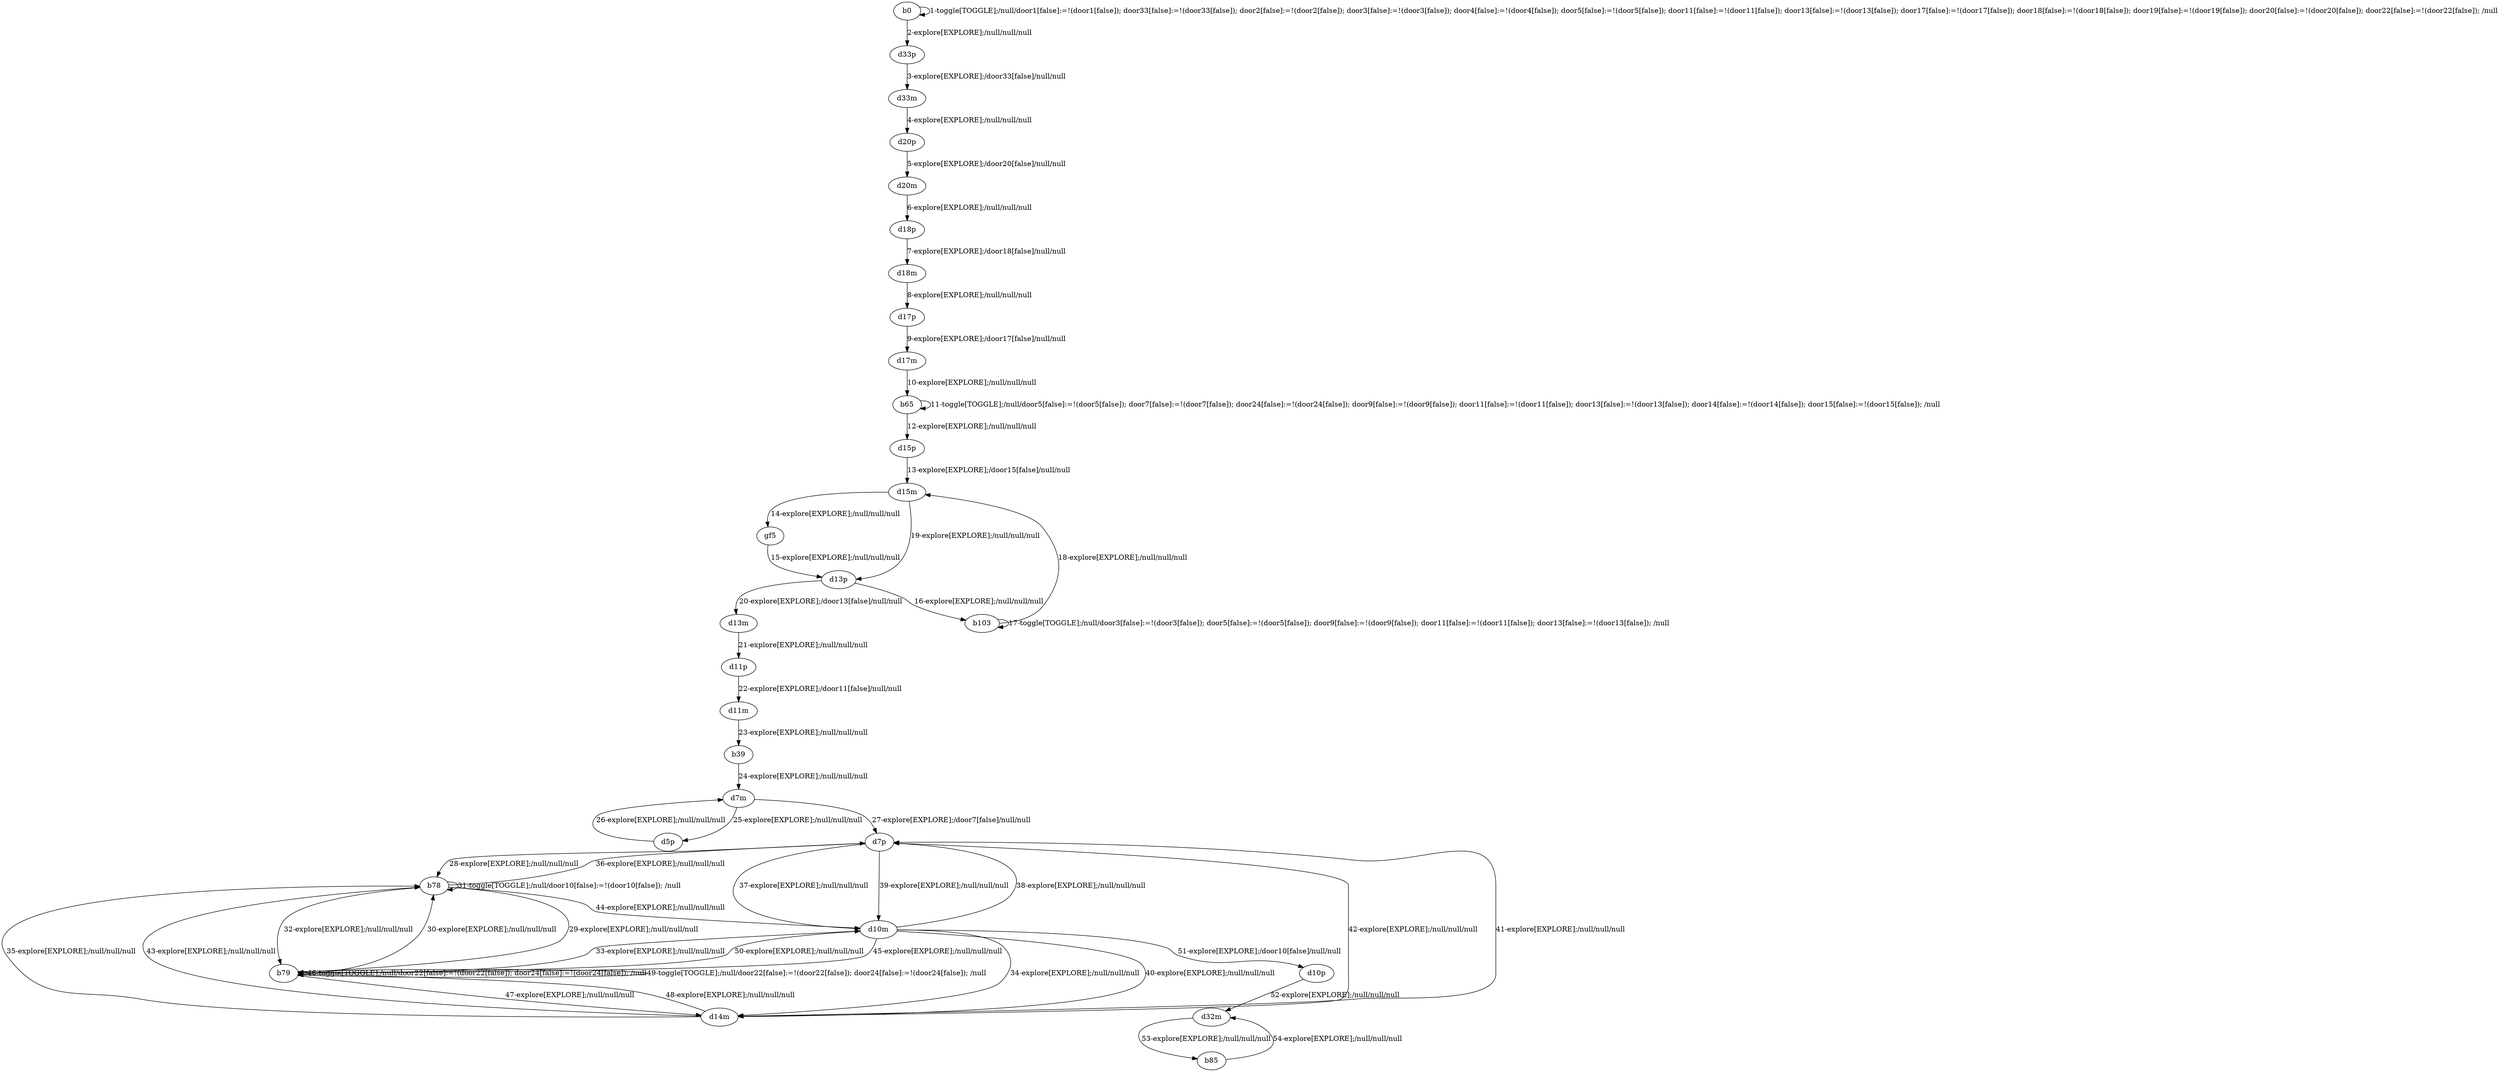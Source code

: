 # Total number of goals covered by this test: 2
# d14m --> d7p
# b79 --> d14m

digraph g {
"b0" -> "b0" [label = "1-toggle[TOGGLE];/null/door1[false]:=!(door1[false]); door33[false]:=!(door33[false]); door2[false]:=!(door2[false]); door3[false]:=!(door3[false]); door4[false]:=!(door4[false]); door5[false]:=!(door5[false]); door11[false]:=!(door11[false]); door13[false]:=!(door13[false]); door17[false]:=!(door17[false]); door18[false]:=!(door18[false]); door19[false]:=!(door19[false]); door20[false]:=!(door20[false]); door22[false]:=!(door22[false]); /null"];
"b0" -> "d33p" [label = "2-explore[EXPLORE];/null/null/null"];
"d33p" -> "d33m" [label = "3-explore[EXPLORE];/door33[false]/null/null"];
"d33m" -> "d20p" [label = "4-explore[EXPLORE];/null/null/null"];
"d20p" -> "d20m" [label = "5-explore[EXPLORE];/door20[false]/null/null"];
"d20m" -> "d18p" [label = "6-explore[EXPLORE];/null/null/null"];
"d18p" -> "d18m" [label = "7-explore[EXPLORE];/door18[false]/null/null"];
"d18m" -> "d17p" [label = "8-explore[EXPLORE];/null/null/null"];
"d17p" -> "d17m" [label = "9-explore[EXPLORE];/door17[false]/null/null"];
"d17m" -> "b65" [label = "10-explore[EXPLORE];/null/null/null"];
"b65" -> "b65" [label = "11-toggle[TOGGLE];/null/door5[false]:=!(door5[false]); door7[false]:=!(door7[false]); door24[false]:=!(door24[false]); door9[false]:=!(door9[false]); door11[false]:=!(door11[false]); door13[false]:=!(door13[false]); door14[false]:=!(door14[false]); door15[false]:=!(door15[false]); /null"];
"b65" -> "d15p" [label = "12-explore[EXPLORE];/null/null/null"];
"d15p" -> "d15m" [label = "13-explore[EXPLORE];/door15[false]/null/null"];
"d15m" -> "gf5" [label = "14-explore[EXPLORE];/null/null/null"];
"gf5" -> "d13p" [label = "15-explore[EXPLORE];/null/null/null"];
"d13p" -> "b103" [label = "16-explore[EXPLORE];/null/null/null"];
"b103" -> "b103" [label = "17-toggle[TOGGLE];/null/door3[false]:=!(door3[false]); door5[false]:=!(door5[false]); door9[false]:=!(door9[false]); door11[false]:=!(door11[false]); door13[false]:=!(door13[false]); /null"];
"b103" -> "d15m" [label = "18-explore[EXPLORE];/null/null/null"];
"d15m" -> "d13p" [label = "19-explore[EXPLORE];/null/null/null"];
"d13p" -> "d13m" [label = "20-explore[EXPLORE];/door13[false]/null/null"];
"d13m" -> "d11p" [label = "21-explore[EXPLORE];/null/null/null"];
"d11p" -> "d11m" [label = "22-explore[EXPLORE];/door11[false]/null/null"];
"d11m" -> "b39" [label = "23-explore[EXPLORE];/null/null/null"];
"b39" -> "d7m" [label = "24-explore[EXPLORE];/null/null/null"];
"d7m" -> "d5p" [label = "25-explore[EXPLORE];/null/null/null"];
"d5p" -> "d7m" [label = "26-explore[EXPLORE];/null/null/null"];
"d7m" -> "d7p" [label = "27-explore[EXPLORE];/door7[false]/null/null"];
"d7p" -> "b78" [label = "28-explore[EXPLORE];/null/null/null"];
"b78" -> "b79" [label = "29-explore[EXPLORE];/null/null/null"];
"b79" -> "b78" [label = "30-explore[EXPLORE];/null/null/null"];
"b78" -> "b78" [label = "31-toggle[TOGGLE];/null/door10[false]:=!(door10[false]); /null"];
"b78" -> "b79" [label = "32-explore[EXPLORE];/null/null/null"];
"b79" -> "d10m" [label = "33-explore[EXPLORE];/null/null/null"];
"d10m" -> "d14m" [label = "34-explore[EXPLORE];/null/null/null"];
"d14m" -> "b78" [label = "35-explore[EXPLORE];/null/null/null"];
"b78" -> "d7p" [label = "36-explore[EXPLORE];/null/null/null"];
"d7p" -> "d10m" [label = "37-explore[EXPLORE];/null/null/null"];
"d10m" -> "d7p" [label = "38-explore[EXPLORE];/null/null/null"];
"d7p" -> "d10m" [label = "39-explore[EXPLORE];/null/null/null"];
"d10m" -> "d14m" [label = "40-explore[EXPLORE];/null/null/null"];
"d14m" -> "d7p" [label = "41-explore[EXPLORE];/null/null/null"];
"d7p" -> "d14m" [label = "42-explore[EXPLORE];/null/null/null"];
"d14m" -> "b78" [label = "43-explore[EXPLORE];/null/null/null"];
"b78" -> "d10m" [label = "44-explore[EXPLORE];/null/null/null"];
"d10m" -> "b79" [label = "45-explore[EXPLORE];/null/null/null"];
"b79" -> "b79" [label = "46-toggle[TOGGLE];/null/door22[false]:=!(door22[false]); door24[false]:=!(door24[false]); /null"];
"b79" -> "d14m" [label = "47-explore[EXPLORE];/null/null/null"];
"d14m" -> "b79" [label = "48-explore[EXPLORE];/null/null/null"];
"b79" -> "b79" [label = "49-toggle[TOGGLE];/null/door22[false]:=!(door22[false]); door24[false]:=!(door24[false]); /null"];
"b79" -> "d10m" [label = "50-explore[EXPLORE];/null/null/null"];
"d10m" -> "d10p" [label = "51-explore[EXPLORE];/door10[false]/null/null"];
"d10p" -> "d32m" [label = "52-explore[EXPLORE];/null/null/null"];
"d32m" -> "b85" [label = "53-explore[EXPLORE];/null/null/null"];
"b85" -> "d32m" [label = "54-explore[EXPLORE];/null/null/null"];
}